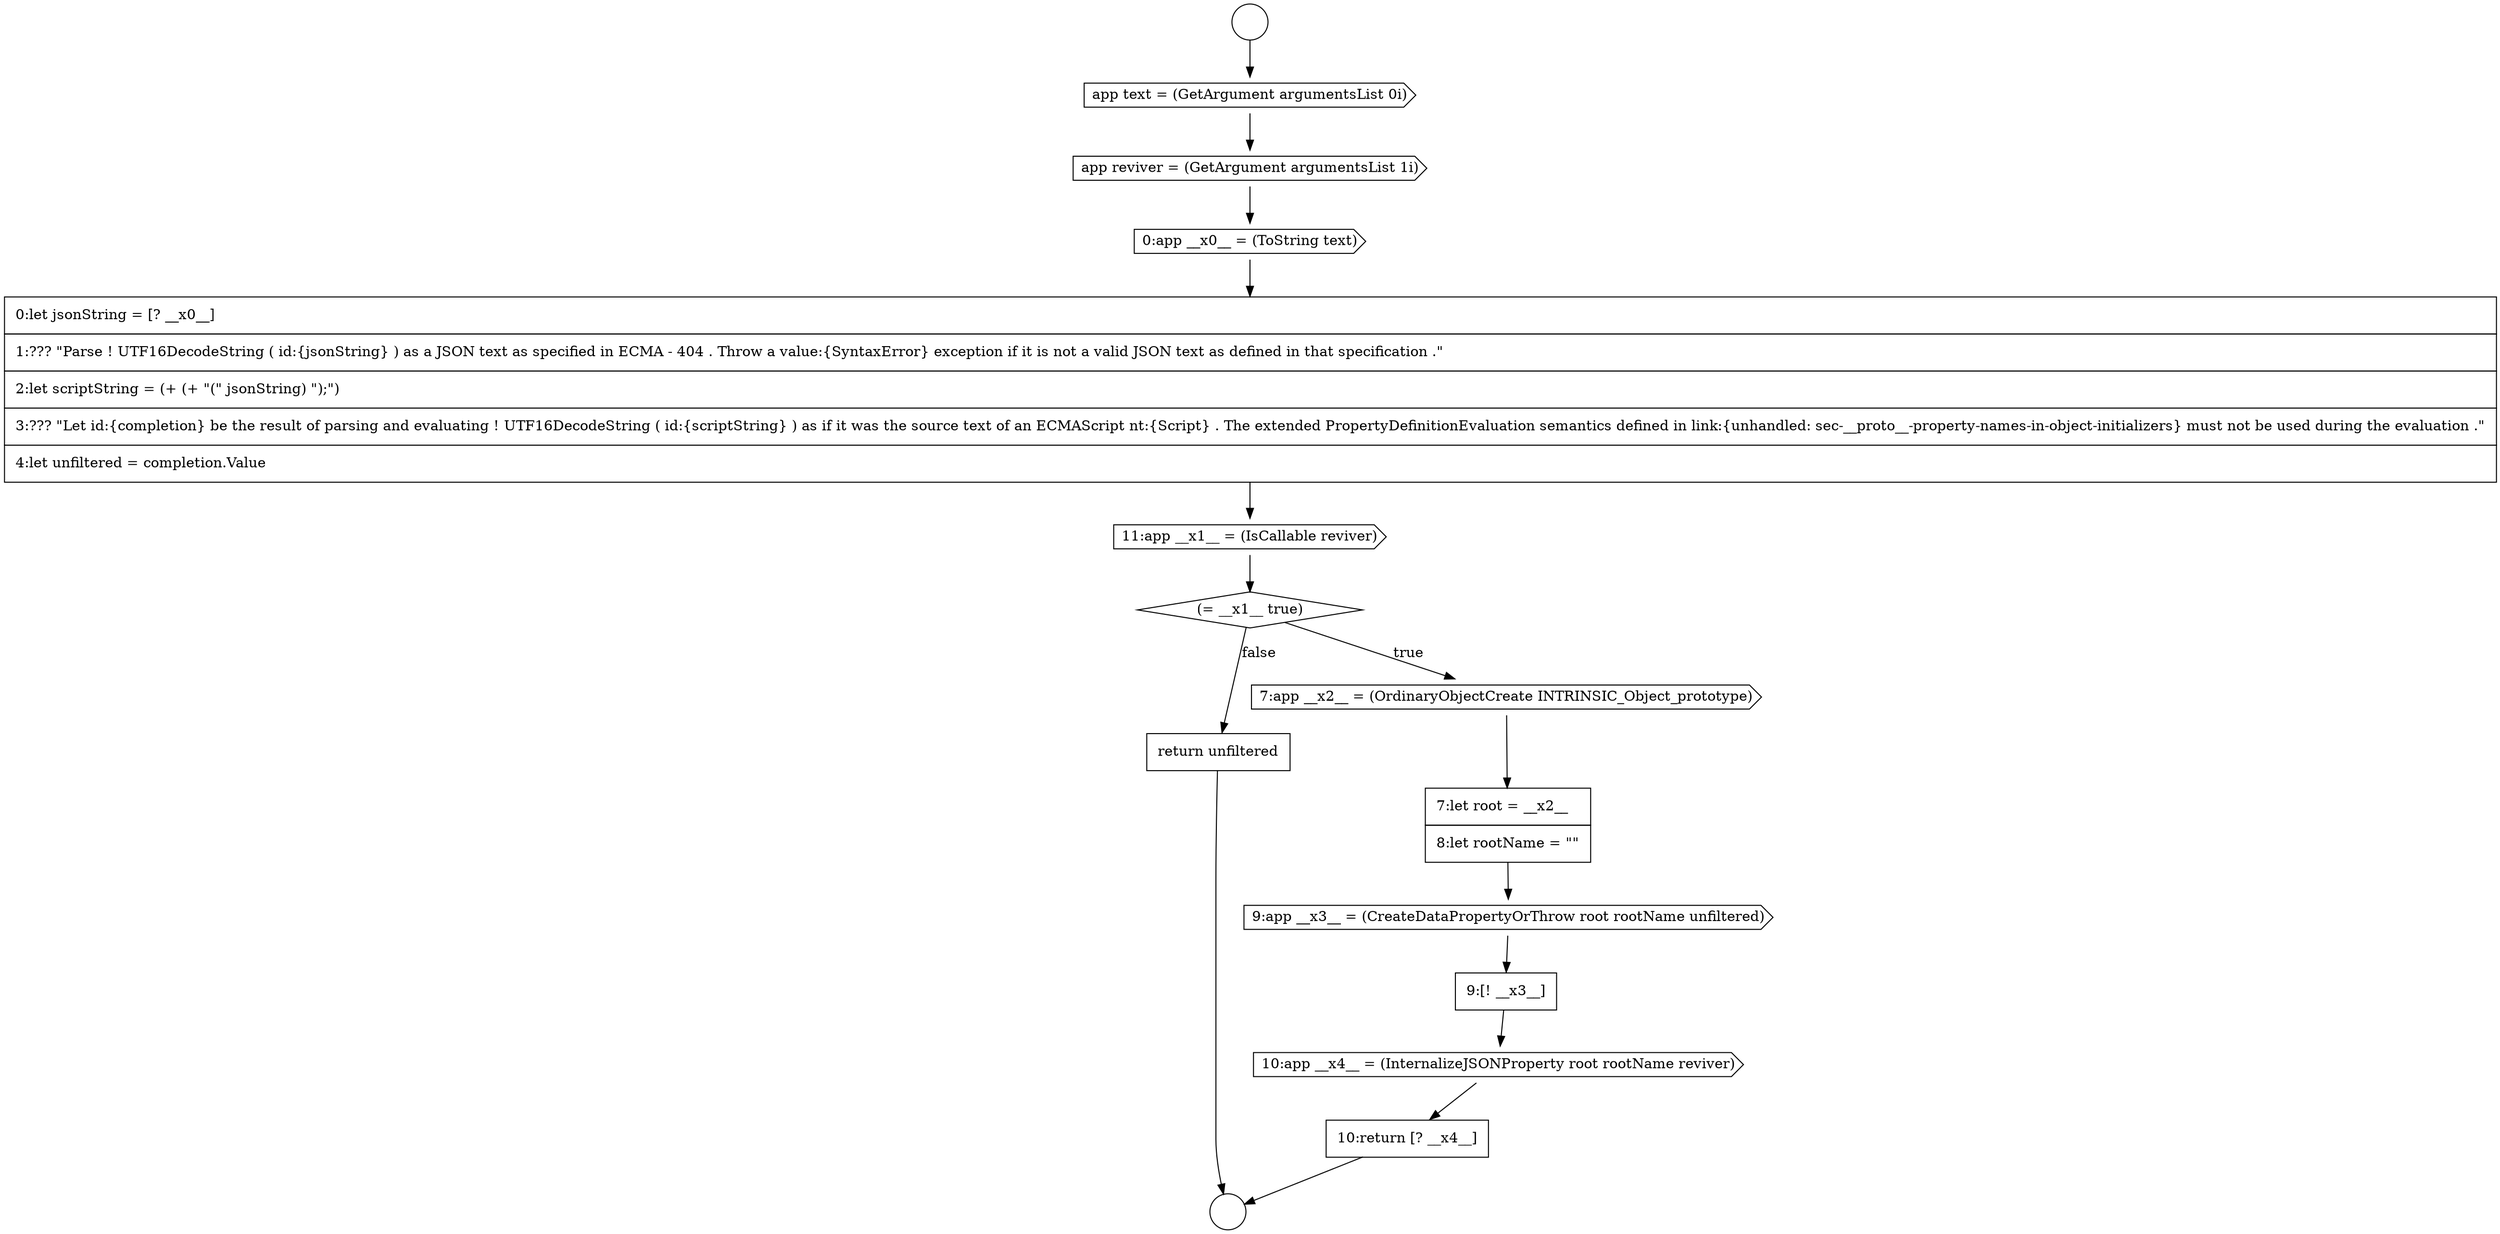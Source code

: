 digraph {
  node17656 [shape=cds, label=<<font color="black">11:app __x1__ = (IsCallable reviver)</font>> color="black" fillcolor="white" style=filled]
  node17662 [shape=cds, label=<<font color="black">10:app __x4__ = (InternalizeJSONProperty root rootName reviver)</font>> color="black" fillcolor="white" style=filled]
  node17652 [shape=cds, label=<<font color="black">app text = (GetArgument argumentsList 0i)</font>> color="black" fillcolor="white" style=filled]
  node17655 [shape=none, margin=0, label=<<font color="black">
    <table border="0" cellborder="1" cellspacing="0" cellpadding="10">
      <tr><td align="left">0:let jsonString = [? __x0__]</td></tr>
      <tr><td align="left">1:??? &quot;Parse ! UTF16DecodeString ( id:{jsonString} ) as a JSON text as specified in ECMA - 404 . Throw a value:{SyntaxError} exception if it is not a valid JSON text as defined in that specification .&quot;</td></tr>
      <tr><td align="left">2:let scriptString = (+ (+ &quot;(&quot; jsonString) &quot;);&quot;)</td></tr>
      <tr><td align="left">3:??? &quot;Let id:{completion} be the result of parsing and evaluating ! UTF16DecodeString ( id:{scriptString} ) as if it was the source text of an ECMAScript nt:{Script} . The extended PropertyDefinitionEvaluation semantics defined in link:{unhandled: sec-__proto__-property-names-in-object-initializers} must not be used during the evaluation .&quot;</td></tr>
      <tr><td align="left">4:let unfiltered = completion.Value</td></tr>
    </table>
  </font>> color="black" fillcolor="white" style=filled]
  node17659 [shape=none, margin=0, label=<<font color="black">
    <table border="0" cellborder="1" cellspacing="0" cellpadding="10">
      <tr><td align="left">7:let root = __x2__</td></tr>
      <tr><td align="left">8:let rootName = &quot;&quot;</td></tr>
    </table>
  </font>> color="black" fillcolor="white" style=filled]
  node17663 [shape=none, margin=0, label=<<font color="black">
    <table border="0" cellborder="1" cellspacing="0" cellpadding="10">
      <tr><td align="left">10:return [? __x4__]</td></tr>
    </table>
  </font>> color="black" fillcolor="white" style=filled]
  node17651 [shape=circle label=" " color="black" fillcolor="white" style=filled]
  node17654 [shape=cds, label=<<font color="black">0:app __x0__ = (ToString text)</font>> color="black" fillcolor="white" style=filled]
  node17660 [shape=cds, label=<<font color="black">9:app __x3__ = (CreateDataPropertyOrThrow root rootName unfiltered)</font>> color="black" fillcolor="white" style=filled]
  node17650 [shape=circle label=" " color="black" fillcolor="white" style=filled]
  node17664 [shape=none, margin=0, label=<<font color="black">
    <table border="0" cellborder="1" cellspacing="0" cellpadding="10">
      <tr><td align="left">return unfiltered</td></tr>
    </table>
  </font>> color="black" fillcolor="white" style=filled]
  node17657 [shape=diamond, label=<<font color="black">(= __x1__ true)</font>> color="black" fillcolor="white" style=filled]
  node17653 [shape=cds, label=<<font color="black">app reviver = (GetArgument argumentsList 1i)</font>> color="black" fillcolor="white" style=filled]
  node17661 [shape=none, margin=0, label=<<font color="black">
    <table border="0" cellborder="1" cellspacing="0" cellpadding="10">
      <tr><td align="left">9:[! __x3__]</td></tr>
    </table>
  </font>> color="black" fillcolor="white" style=filled]
  node17658 [shape=cds, label=<<font color="black">7:app __x2__ = (OrdinaryObjectCreate INTRINSIC_Object_prototype)</font>> color="black" fillcolor="white" style=filled]
  node17661 -> node17662 [ color="black"]
  node17659 -> node17660 [ color="black"]
  node17653 -> node17654 [ color="black"]
  node17652 -> node17653 [ color="black"]
  node17664 -> node17651 [ color="black"]
  node17658 -> node17659 [ color="black"]
  node17657 -> node17658 [label=<<font color="black">true</font>> color="black"]
  node17657 -> node17664 [label=<<font color="black">false</font>> color="black"]
  node17660 -> node17661 [ color="black"]
  node17656 -> node17657 [ color="black"]
  node17654 -> node17655 [ color="black"]
  node17662 -> node17663 [ color="black"]
  node17655 -> node17656 [ color="black"]
  node17650 -> node17652 [ color="black"]
  node17663 -> node17651 [ color="black"]
}
